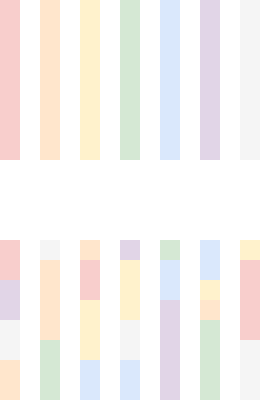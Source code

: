 <mxfile version="21.7.1" type="github">
  <diagram name="第 1 页" id="YQ_WwDAmIUOAAhOGefHQ">
    <mxGraphModel dx="299" dy="171" grid="1" gridSize="10" guides="1" tooltips="1" connect="1" arrows="1" fold="1" page="1" pageScale="1" pageWidth="827" pageHeight="1169" math="0" shadow="0">
      <root>
        <mxCell id="0" />
        <mxCell id="1" parent="0" />
        <mxCell id="dQwBcyI58okyFWnF7Auc-1" value="" style="rounded=0;whiteSpace=wrap;html=1;fillColor=#f8cecc;strokeColor=none;" vertex="1" parent="1">
          <mxGeometry x="230" y="190" width="10" height="10" as="geometry" />
        </mxCell>
        <mxCell id="dQwBcyI58okyFWnF7Auc-2" value="" style="rounded=0;whiteSpace=wrap;html=1;fillColor=#f8cecc;strokeColor=none;" vertex="1" parent="1">
          <mxGeometry x="230" y="200" width="10" height="10" as="geometry" />
        </mxCell>
        <mxCell id="dQwBcyI58okyFWnF7Auc-3" value="" style="rounded=0;whiteSpace=wrap;html=1;fillColor=#f8cecc;strokeColor=none;" vertex="1" parent="1">
          <mxGeometry x="230" y="210" width="10" height="10" as="geometry" />
        </mxCell>
        <mxCell id="dQwBcyI58okyFWnF7Auc-4" value="" style="rounded=0;whiteSpace=wrap;html=1;fillColor=#f8cecc;strokeColor=none;" vertex="1" parent="1">
          <mxGeometry x="230" y="220" width="10" height="10" as="geometry" />
        </mxCell>
        <mxCell id="dQwBcyI58okyFWnF7Auc-5" value="" style="rounded=0;whiteSpace=wrap;html=1;fillColor=#f8cecc;strokeColor=none;" vertex="1" parent="1">
          <mxGeometry x="230" y="230" width="10" height="10" as="geometry" />
        </mxCell>
        <mxCell id="dQwBcyI58okyFWnF7Auc-6" value="" style="rounded=0;whiteSpace=wrap;html=1;fillColor=#f8cecc;strokeColor=none;" vertex="1" parent="1">
          <mxGeometry x="230" y="180" width="10" height="10" as="geometry" />
        </mxCell>
        <mxCell id="dQwBcyI58okyFWnF7Auc-8" value="" style="rounded=0;whiteSpace=wrap;html=1;fillColor=#f8cecc;strokeColor=none;" vertex="1" parent="1">
          <mxGeometry x="230" y="170" width="10" height="10" as="geometry" />
        </mxCell>
        <mxCell id="dQwBcyI58okyFWnF7Auc-9" value="" style="rounded=0;whiteSpace=wrap;html=1;fillColor=#f8cecc;strokeColor=none;" vertex="1" parent="1">
          <mxGeometry x="230" y="160" width="10" height="10" as="geometry" />
        </mxCell>
        <mxCell id="dQwBcyI58okyFWnF7Auc-10" value="" style="rounded=0;whiteSpace=wrap;html=1;fillColor=#ffe6cc;strokeColor=none;" vertex="1" parent="1">
          <mxGeometry x="250" y="190" width="10" height="10" as="geometry" />
        </mxCell>
        <mxCell id="dQwBcyI58okyFWnF7Auc-11" value="" style="rounded=0;whiteSpace=wrap;html=1;fillColor=#ffe6cc;strokeColor=none;" vertex="1" parent="1">
          <mxGeometry x="250" y="200" width="10" height="10" as="geometry" />
        </mxCell>
        <mxCell id="dQwBcyI58okyFWnF7Auc-12" value="" style="rounded=0;whiteSpace=wrap;html=1;fillColor=#ffe6cc;strokeColor=none;" vertex="1" parent="1">
          <mxGeometry x="250" y="210" width="10" height="10" as="geometry" />
        </mxCell>
        <mxCell id="dQwBcyI58okyFWnF7Auc-13" value="" style="rounded=0;whiteSpace=wrap;html=1;fillColor=#ffe6cc;strokeColor=none;" vertex="1" parent="1">
          <mxGeometry x="250" y="220" width="10" height="10" as="geometry" />
        </mxCell>
        <mxCell id="dQwBcyI58okyFWnF7Auc-14" value="" style="rounded=0;whiteSpace=wrap;html=1;fillColor=#ffe6cc;strokeColor=none;" vertex="1" parent="1">
          <mxGeometry x="250" y="230" width="10" height="10" as="geometry" />
        </mxCell>
        <mxCell id="dQwBcyI58okyFWnF7Auc-15" value="" style="rounded=0;whiteSpace=wrap;html=1;fillColor=#ffe6cc;strokeColor=none;" vertex="1" parent="1">
          <mxGeometry x="250" y="180" width="10" height="10" as="geometry" />
        </mxCell>
        <mxCell id="dQwBcyI58okyFWnF7Auc-16" value="" style="rounded=0;whiteSpace=wrap;html=1;fillColor=#ffe6cc;strokeColor=none;" vertex="1" parent="1">
          <mxGeometry x="250" y="170" width="10" height="10" as="geometry" />
        </mxCell>
        <mxCell id="dQwBcyI58okyFWnF7Auc-17" value="" style="rounded=0;whiteSpace=wrap;html=1;fillColor=#ffe6cc;strokeColor=none;" vertex="1" parent="1">
          <mxGeometry x="250" y="160" width="10" height="10" as="geometry" />
        </mxCell>
        <mxCell id="dQwBcyI58okyFWnF7Auc-18" value="" style="rounded=0;whiteSpace=wrap;html=1;fillColor=#fff2cc;strokeColor=none;" vertex="1" parent="1">
          <mxGeometry x="270" y="190" width="10" height="10" as="geometry" />
        </mxCell>
        <mxCell id="dQwBcyI58okyFWnF7Auc-19" value="" style="rounded=0;whiteSpace=wrap;html=1;fillColor=#fff2cc;strokeColor=none;" vertex="1" parent="1">
          <mxGeometry x="270" y="200" width="10" height="10" as="geometry" />
        </mxCell>
        <mxCell id="dQwBcyI58okyFWnF7Auc-20" value="" style="rounded=0;whiteSpace=wrap;html=1;fillColor=#fff2cc;strokeColor=none;" vertex="1" parent="1">
          <mxGeometry x="270" y="210" width="10" height="10" as="geometry" />
        </mxCell>
        <mxCell id="dQwBcyI58okyFWnF7Auc-21" value="" style="rounded=0;whiteSpace=wrap;html=1;fillColor=#fff2cc;strokeColor=none;" vertex="1" parent="1">
          <mxGeometry x="270" y="220" width="10" height="10" as="geometry" />
        </mxCell>
        <mxCell id="dQwBcyI58okyFWnF7Auc-22" value="" style="rounded=0;whiteSpace=wrap;html=1;fillColor=#fff2cc;strokeColor=none;" vertex="1" parent="1">
          <mxGeometry x="270" y="230" width="10" height="10" as="geometry" />
        </mxCell>
        <mxCell id="dQwBcyI58okyFWnF7Auc-23" value="" style="rounded=0;whiteSpace=wrap;html=1;fillColor=#fff2cc;strokeColor=none;" vertex="1" parent="1">
          <mxGeometry x="270" y="180" width="10" height="10" as="geometry" />
        </mxCell>
        <mxCell id="dQwBcyI58okyFWnF7Auc-24" value="" style="rounded=0;whiteSpace=wrap;html=1;fillColor=#fff2cc;strokeColor=none;" vertex="1" parent="1">
          <mxGeometry x="270" y="170" width="10" height="10" as="geometry" />
        </mxCell>
        <mxCell id="dQwBcyI58okyFWnF7Auc-25" value="" style="rounded=0;whiteSpace=wrap;html=1;fillColor=#fff2cc;strokeColor=none;" vertex="1" parent="1">
          <mxGeometry x="270" y="160" width="10" height="10" as="geometry" />
        </mxCell>
        <mxCell id="dQwBcyI58okyFWnF7Auc-26" value="" style="rounded=0;whiteSpace=wrap;html=1;fillColor=#d5e8d4;strokeColor=none;" vertex="1" parent="1">
          <mxGeometry x="290" y="190" width="10" height="10" as="geometry" />
        </mxCell>
        <mxCell id="dQwBcyI58okyFWnF7Auc-27" value="" style="rounded=0;whiteSpace=wrap;html=1;fillColor=#d5e8d4;strokeColor=none;" vertex="1" parent="1">
          <mxGeometry x="290" y="200" width="10" height="10" as="geometry" />
        </mxCell>
        <mxCell id="dQwBcyI58okyFWnF7Auc-28" value="" style="rounded=0;whiteSpace=wrap;html=1;fillColor=#d5e8d4;strokeColor=none;" vertex="1" parent="1">
          <mxGeometry x="290" y="210" width="10" height="10" as="geometry" />
        </mxCell>
        <mxCell id="dQwBcyI58okyFWnF7Auc-29" value="" style="rounded=0;whiteSpace=wrap;html=1;fillColor=#d5e8d4;strokeColor=none;" vertex="1" parent="1">
          <mxGeometry x="290" y="220" width="10" height="10" as="geometry" />
        </mxCell>
        <mxCell id="dQwBcyI58okyFWnF7Auc-30" value="" style="rounded=0;whiteSpace=wrap;html=1;fillColor=#d5e8d4;strokeColor=none;" vertex="1" parent="1">
          <mxGeometry x="310" y="280" width="10" height="10" as="geometry" />
        </mxCell>
        <mxCell id="dQwBcyI58okyFWnF7Auc-31" value="" style="rounded=0;whiteSpace=wrap;html=1;fillColor=#d5e8d4;strokeColor=none;" vertex="1" parent="1">
          <mxGeometry x="290" y="180" width="10" height="10" as="geometry" />
        </mxCell>
        <mxCell id="dQwBcyI58okyFWnF7Auc-32" value="" style="rounded=0;whiteSpace=wrap;html=1;fillColor=#d5e8d4;strokeColor=none;" vertex="1" parent="1">
          <mxGeometry x="290" y="170" width="10" height="10" as="geometry" />
        </mxCell>
        <mxCell id="dQwBcyI58okyFWnF7Auc-33" value="" style="rounded=0;whiteSpace=wrap;html=1;fillColor=#d5e8d4;strokeColor=none;" vertex="1" parent="1">
          <mxGeometry x="290" y="160" width="10" height="10" as="geometry" />
        </mxCell>
        <mxCell id="dQwBcyI58okyFWnF7Auc-34" value="" style="rounded=0;whiteSpace=wrap;html=1;fillColor=#dae8fc;strokeColor=none;" vertex="1" parent="1">
          <mxGeometry x="310" y="190" width="10" height="10" as="geometry" />
        </mxCell>
        <mxCell id="dQwBcyI58okyFWnF7Auc-35" value="" style="rounded=0;whiteSpace=wrap;html=1;fillColor=#dae8fc;strokeColor=none;" vertex="1" parent="1">
          <mxGeometry x="310" y="200" width="10" height="10" as="geometry" />
        </mxCell>
        <mxCell id="dQwBcyI58okyFWnF7Auc-36" value="" style="rounded=0;whiteSpace=wrap;html=1;fillColor=#dae8fc;strokeColor=none;" vertex="1" parent="1">
          <mxGeometry x="310" y="210" width="10" height="10" as="geometry" />
        </mxCell>
        <mxCell id="dQwBcyI58okyFWnF7Auc-37" value="" style="rounded=0;whiteSpace=wrap;html=1;fillColor=#dae8fc;strokeColor=none;" vertex="1" parent="1">
          <mxGeometry x="310" y="220" width="10" height="10" as="geometry" />
        </mxCell>
        <mxCell id="dQwBcyI58okyFWnF7Auc-38" value="" style="rounded=0;whiteSpace=wrap;html=1;fillColor=#dae8fc;strokeColor=none;" vertex="1" parent="1">
          <mxGeometry x="310" y="230" width="10" height="10" as="geometry" />
        </mxCell>
        <mxCell id="dQwBcyI58okyFWnF7Auc-39" value="" style="rounded=0;whiteSpace=wrap;html=1;fillColor=#dae8fc;strokeColor=none;" vertex="1" parent="1">
          <mxGeometry x="310" y="180" width="10" height="10" as="geometry" />
        </mxCell>
        <mxCell id="dQwBcyI58okyFWnF7Auc-40" value="" style="rounded=0;whiteSpace=wrap;html=1;fillColor=#dae8fc;strokeColor=none;" vertex="1" parent="1">
          <mxGeometry x="310" y="170" width="10" height="10" as="geometry" />
        </mxCell>
        <mxCell id="dQwBcyI58okyFWnF7Auc-41" value="" style="rounded=0;whiteSpace=wrap;html=1;fillColor=#dae8fc;strokeColor=none;" vertex="1" parent="1">
          <mxGeometry x="310" y="160" width="10" height="10" as="geometry" />
        </mxCell>
        <mxCell id="dQwBcyI58okyFWnF7Auc-42" value="" style="rounded=0;whiteSpace=wrap;html=1;fillColor=#e1d5e7;strokeColor=none;" vertex="1" parent="1">
          <mxGeometry x="330" y="190" width="10" height="10" as="geometry" />
        </mxCell>
        <mxCell id="dQwBcyI58okyFWnF7Auc-43" value="" style="rounded=0;whiteSpace=wrap;html=1;fillColor=#e1d5e7;strokeColor=none;" vertex="1" parent="1">
          <mxGeometry x="330" y="200" width="10" height="10" as="geometry" />
        </mxCell>
        <mxCell id="dQwBcyI58okyFWnF7Auc-44" value="" style="rounded=0;whiteSpace=wrap;html=1;fillColor=#e1d5e7;strokeColor=none;" vertex="1" parent="1">
          <mxGeometry x="330" y="210" width="10" height="10" as="geometry" />
        </mxCell>
        <mxCell id="dQwBcyI58okyFWnF7Auc-45" value="" style="rounded=0;whiteSpace=wrap;html=1;fillColor=#e1d5e7;strokeColor=none;" vertex="1" parent="1">
          <mxGeometry x="330" y="220" width="10" height="10" as="geometry" />
        </mxCell>
        <mxCell id="dQwBcyI58okyFWnF7Auc-46" value="" style="rounded=0;whiteSpace=wrap;html=1;fillColor=#e1d5e7;strokeColor=none;" vertex="1" parent="1">
          <mxGeometry x="330" y="230" width="10" height="10" as="geometry" />
        </mxCell>
        <mxCell id="dQwBcyI58okyFWnF7Auc-47" value="" style="rounded=0;whiteSpace=wrap;html=1;fillColor=#e1d5e7;strokeColor=none;" vertex="1" parent="1">
          <mxGeometry x="330" y="180" width="10" height="10" as="geometry" />
        </mxCell>
        <mxCell id="dQwBcyI58okyFWnF7Auc-48" value="" style="rounded=0;whiteSpace=wrap;html=1;fillColor=#e1d5e7;strokeColor=none;" vertex="1" parent="1">
          <mxGeometry x="330" y="170" width="10" height="10" as="geometry" />
        </mxCell>
        <mxCell id="dQwBcyI58okyFWnF7Auc-49" value="" style="rounded=0;whiteSpace=wrap;html=1;fillColor=#e1d5e7;strokeColor=none;" vertex="1" parent="1">
          <mxGeometry x="330" y="160" width="10" height="10" as="geometry" />
        </mxCell>
        <mxCell id="dQwBcyI58okyFWnF7Auc-50" value="" style="rounded=0;whiteSpace=wrap;html=1;fillColor=#f5f5f5;strokeColor=none;fontColor=#333333;" vertex="1" parent="1">
          <mxGeometry x="350" y="190" width="10" height="10" as="geometry" />
        </mxCell>
        <mxCell id="dQwBcyI58okyFWnF7Auc-51" value="" style="rounded=0;whiteSpace=wrap;html=1;fillColor=#f5f5f5;strokeColor=none;fontColor=#333333;" vertex="1" parent="1">
          <mxGeometry x="350" y="200" width="10" height="10" as="geometry" />
        </mxCell>
        <mxCell id="dQwBcyI58okyFWnF7Auc-52" value="" style="rounded=0;whiteSpace=wrap;html=1;fillColor=#f5f5f5;strokeColor=none;fontColor=#333333;" vertex="1" parent="1">
          <mxGeometry x="350" y="210" width="10" height="10" as="geometry" />
        </mxCell>
        <mxCell id="dQwBcyI58okyFWnF7Auc-53" value="" style="rounded=0;whiteSpace=wrap;html=1;fillColor=#f5f5f5;strokeColor=none;fontColor=#333333;" vertex="1" parent="1">
          <mxGeometry x="350" y="220" width="10" height="10" as="geometry" />
        </mxCell>
        <mxCell id="dQwBcyI58okyFWnF7Auc-54" value="" style="rounded=0;whiteSpace=wrap;html=1;fillColor=#f5f5f5;strokeColor=none;fontColor=#333333;" vertex="1" parent="1">
          <mxGeometry x="350" y="230" width="10" height="10" as="geometry" />
        </mxCell>
        <mxCell id="dQwBcyI58okyFWnF7Auc-55" value="" style="rounded=0;whiteSpace=wrap;html=1;fillColor=#f5f5f5;strokeColor=none;fontColor=#333333;" vertex="1" parent="1">
          <mxGeometry x="350" y="180" width="10" height="10" as="geometry" />
        </mxCell>
        <mxCell id="dQwBcyI58okyFWnF7Auc-56" value="" style="rounded=0;whiteSpace=wrap;html=1;fillColor=#f5f5f5;strokeColor=none;fontColor=#333333;" vertex="1" parent="1">
          <mxGeometry x="350" y="170" width="10" height="10" as="geometry" />
        </mxCell>
        <mxCell id="dQwBcyI58okyFWnF7Auc-57" value="" style="rounded=0;whiteSpace=wrap;html=1;fillColor=#f5f5f5;strokeColor=none;fontColor=#333333;" vertex="1" parent="1">
          <mxGeometry x="350" y="160" width="10" height="10" as="geometry" />
        </mxCell>
        <mxCell id="dQwBcyI58okyFWnF7Auc-58" value="" style="rounded=0;whiteSpace=wrap;html=1;fillColor=#f8cecc;strokeColor=none;" vertex="1" parent="1">
          <mxGeometry x="230" y="290" width="10" height="10" as="geometry" />
        </mxCell>
        <mxCell id="dQwBcyI58okyFWnF7Auc-59" value="" style="rounded=0;whiteSpace=wrap;html=1;fillColor=#f8cecc;strokeColor=none;" vertex="1" parent="1">
          <mxGeometry x="230" y="280" width="10" height="10" as="geometry" />
        </mxCell>
        <mxCell id="dQwBcyI58okyFWnF7Auc-60" value="" style="rounded=0;whiteSpace=wrap;html=1;fillColor=#ffe6cc;strokeColor=none;" vertex="1" parent="1">
          <mxGeometry x="270" y="280" width="10" height="10" as="geometry" />
        </mxCell>
        <mxCell id="dQwBcyI58okyFWnF7Auc-61" value="" style="rounded=0;whiteSpace=wrap;html=1;fillColor=#d5e8d4;strokeColor=none;" vertex="1" parent="1">
          <mxGeometry x="290" y="230" width="10" height="10" as="geometry" />
        </mxCell>
        <mxCell id="dQwBcyI58okyFWnF7Auc-62" value="" style="rounded=0;whiteSpace=wrap;html=1;fillColor=#f5f5f5;strokeColor=none;fontColor=#333333;" vertex="1" parent="1">
          <mxGeometry x="250" y="280" width="10" height="10" as="geometry" />
        </mxCell>
        <mxCell id="dQwBcyI58okyFWnF7Auc-63" value="" style="rounded=0;whiteSpace=wrap;html=1;fillColor=#e1d5e7;strokeColor=none;" vertex="1" parent="1">
          <mxGeometry x="290" y="280" width="10" height="10" as="geometry" />
        </mxCell>
        <mxCell id="dQwBcyI58okyFWnF7Auc-64" value="" style="rounded=0;whiteSpace=wrap;html=1;fillColor=#dae8fc;strokeColor=none;" vertex="1" parent="1">
          <mxGeometry x="330" y="280" width="10" height="10" as="geometry" />
        </mxCell>
        <mxCell id="dQwBcyI58okyFWnF7Auc-65" value="" style="rounded=0;whiteSpace=wrap;html=1;fillColor=#fff2cc;strokeColor=none;" vertex="1" parent="1">
          <mxGeometry x="350" y="280" width="10" height="10" as="geometry" />
        </mxCell>
        <mxCell id="dQwBcyI58okyFWnF7Auc-66" value="" style="rounded=0;whiteSpace=wrap;html=1;fillColor=#ffe6cc;strokeColor=none;" vertex="1" parent="1">
          <mxGeometry x="250" y="290" width="10" height="10" as="geometry" />
        </mxCell>
        <mxCell id="dQwBcyI58okyFWnF7Auc-67" value="" style="rounded=0;whiteSpace=wrap;html=1;fillColor=#ffe6cc;strokeColor=none;" vertex="1" parent="1">
          <mxGeometry x="250" y="300" width="10" height="10" as="geometry" />
        </mxCell>
        <mxCell id="dQwBcyI58okyFWnF7Auc-68" value="" style="rounded=0;whiteSpace=wrap;html=1;fillColor=#ffe6cc;strokeColor=none;" vertex="1" parent="1">
          <mxGeometry x="250" y="310" width="10" height="10" as="geometry" />
        </mxCell>
        <mxCell id="dQwBcyI58okyFWnF7Auc-69" value="" style="rounded=0;whiteSpace=wrap;html=1;fillColor=#ffe6cc;strokeColor=none;" vertex="1" parent="1">
          <mxGeometry x="250" y="320" width="10" height="10" as="geometry" />
        </mxCell>
        <mxCell id="dQwBcyI58okyFWnF7Auc-74" value="" style="rounded=0;whiteSpace=wrap;html=1;fillColor=#d5e8d4;strokeColor=none;" vertex="1" parent="1">
          <mxGeometry x="250" y="330" width="10" height="10" as="geometry" />
        </mxCell>
        <mxCell id="dQwBcyI58okyFWnF7Auc-75" value="" style="rounded=0;whiteSpace=wrap;html=1;fillColor=#d5e8d4;strokeColor=none;" vertex="1" parent="1">
          <mxGeometry x="250" y="340" width="10" height="10" as="geometry" />
        </mxCell>
        <mxCell id="dQwBcyI58okyFWnF7Auc-76" value="" style="rounded=0;whiteSpace=wrap;html=1;fillColor=#d5e8d4;strokeColor=none;" vertex="1" parent="1">
          <mxGeometry x="250" y="350" width="10" height="10" as="geometry" />
        </mxCell>
        <mxCell id="dQwBcyI58okyFWnF7Auc-77" value="" style="rounded=0;whiteSpace=wrap;html=1;fillColor=#e1d5e7;strokeColor=none;" vertex="1" parent="1">
          <mxGeometry x="230" y="300" width="10" height="10" as="geometry" />
        </mxCell>
        <mxCell id="dQwBcyI58okyFWnF7Auc-78" value="" style="rounded=0;whiteSpace=wrap;html=1;fillColor=#e1d5e7;strokeColor=none;" vertex="1" parent="1">
          <mxGeometry x="230" y="310" width="10" height="10" as="geometry" />
        </mxCell>
        <mxCell id="dQwBcyI58okyFWnF7Auc-79" value="" style="rounded=0;whiteSpace=wrap;html=1;fillColor=#f5f5f5;strokeColor=none;fontColor=#333333;" vertex="1" parent="1">
          <mxGeometry x="230" y="320" width="10" height="10" as="geometry" />
        </mxCell>
        <mxCell id="dQwBcyI58okyFWnF7Auc-80" value="" style="rounded=0;whiteSpace=wrap;html=1;fillColor=#d5e8d4;strokeColor=none;" vertex="1" parent="1">
          <mxGeometry x="330" y="320" width="10" height="10" as="geometry" />
        </mxCell>
        <mxCell id="dQwBcyI58okyFWnF7Auc-81" value="" style="rounded=0;whiteSpace=wrap;html=1;fillColor=#d5e8d4;strokeColor=none;" vertex="1" parent="1">
          <mxGeometry x="330" y="330" width="10" height="10" as="geometry" />
        </mxCell>
        <mxCell id="dQwBcyI58okyFWnF7Auc-82" value="" style="rounded=0;whiteSpace=wrap;html=1;fillColor=#d5e8d4;strokeColor=none;" vertex="1" parent="1">
          <mxGeometry x="330" y="340" width="10" height="10" as="geometry" />
        </mxCell>
        <mxCell id="dQwBcyI58okyFWnF7Auc-83" value="" style="rounded=0;whiteSpace=wrap;html=1;fillColor=#d5e8d4;strokeColor=none;" vertex="1" parent="1">
          <mxGeometry x="330" y="350" width="10" height="10" as="geometry" />
        </mxCell>
        <mxCell id="dQwBcyI58okyFWnF7Auc-84" value="" style="rounded=0;whiteSpace=wrap;html=1;fillColor=#f8cecc;strokeColor=none;" vertex="1" parent="1">
          <mxGeometry x="350" y="290" width="10" height="10" as="geometry" />
        </mxCell>
        <mxCell id="dQwBcyI58okyFWnF7Auc-85" value="" style="rounded=0;whiteSpace=wrap;html=1;fillColor=#f8cecc;strokeColor=none;" vertex="1" parent="1">
          <mxGeometry x="350" y="300" width="10" height="10" as="geometry" />
        </mxCell>
        <mxCell id="dQwBcyI58okyFWnF7Auc-86" value="" style="rounded=0;whiteSpace=wrap;html=1;fillColor=#f8cecc;strokeColor=none;" vertex="1" parent="1">
          <mxGeometry x="350" y="310" width="10" height="10" as="geometry" />
        </mxCell>
        <mxCell id="dQwBcyI58okyFWnF7Auc-87" value="" style="rounded=0;whiteSpace=wrap;html=1;fillColor=#f8cecc;strokeColor=none;" vertex="1" parent="1">
          <mxGeometry x="350" y="320" width="10" height="10" as="geometry" />
        </mxCell>
        <mxCell id="dQwBcyI58okyFWnF7Auc-88" value="" style="rounded=0;whiteSpace=wrap;html=1;fillColor=#f8cecc;strokeColor=none;" vertex="1" parent="1">
          <mxGeometry x="270" y="290" width="10" height="10" as="geometry" />
        </mxCell>
        <mxCell id="dQwBcyI58okyFWnF7Auc-89" value="" style="rounded=0;whiteSpace=wrap;html=1;fillColor=#f8cecc;strokeColor=none;" vertex="1" parent="1">
          <mxGeometry x="270" y="300" width="10" height="10" as="geometry" />
        </mxCell>
        <mxCell id="dQwBcyI58okyFWnF7Auc-90" value="" style="rounded=0;whiteSpace=wrap;html=1;fillColor=#e1d5e7;strokeColor=none;" vertex="1" parent="1">
          <mxGeometry x="310" y="310" width="10" height="10" as="geometry" />
        </mxCell>
        <mxCell id="dQwBcyI58okyFWnF7Auc-91" value="" style="rounded=0;whiteSpace=wrap;html=1;fillColor=#e1d5e7;strokeColor=none;" vertex="1" parent="1">
          <mxGeometry x="310" y="320" width="10" height="10" as="geometry" />
        </mxCell>
        <mxCell id="dQwBcyI58okyFWnF7Auc-92" value="" style="rounded=0;whiteSpace=wrap;html=1;fillColor=#e1d5e7;strokeColor=none;" vertex="1" parent="1">
          <mxGeometry x="310" y="330" width="10" height="10" as="geometry" />
        </mxCell>
        <mxCell id="dQwBcyI58okyFWnF7Auc-93" value="" style="rounded=0;whiteSpace=wrap;html=1;fillColor=#e1d5e7;strokeColor=none;" vertex="1" parent="1">
          <mxGeometry x="310" y="340" width="10" height="10" as="geometry" />
        </mxCell>
        <mxCell id="dQwBcyI58okyFWnF7Auc-94" value="" style="rounded=0;whiteSpace=wrap;html=1;fillColor=#e1d5e7;strokeColor=none;" vertex="1" parent="1">
          <mxGeometry x="310" y="350" width="10" height="10" as="geometry" />
        </mxCell>
        <mxCell id="dQwBcyI58okyFWnF7Auc-95" value="" style="rounded=0;whiteSpace=wrap;html=1;fillColor=#fff2cc;strokeColor=none;" vertex="1" parent="1">
          <mxGeometry x="290" y="310" width="10" height="10" as="geometry" />
        </mxCell>
        <mxCell id="dQwBcyI58okyFWnF7Auc-96" value="" style="rounded=0;whiteSpace=wrap;html=1;fillColor=#fff2cc;strokeColor=none;" vertex="1" parent="1">
          <mxGeometry x="330" y="300" width="10" height="10" as="geometry" />
        </mxCell>
        <mxCell id="dQwBcyI58okyFWnF7Auc-97" value="" style="rounded=0;whiteSpace=wrap;html=1;fillColor=#fff2cc;strokeColor=none;" vertex="1" parent="1">
          <mxGeometry x="270" y="310" width="10" height="10" as="geometry" />
        </mxCell>
        <mxCell id="dQwBcyI58okyFWnF7Auc-98" value="" style="rounded=0;whiteSpace=wrap;html=1;fillColor=#fff2cc;strokeColor=none;" vertex="1" parent="1">
          <mxGeometry x="270" y="320" width="10" height="10" as="geometry" />
        </mxCell>
        <mxCell id="dQwBcyI58okyFWnF7Auc-99" value="" style="rounded=0;whiteSpace=wrap;html=1;fillColor=#fff2cc;strokeColor=none;" vertex="1" parent="1">
          <mxGeometry x="270" y="330" width="10" height="10" as="geometry" />
        </mxCell>
        <mxCell id="dQwBcyI58okyFWnF7Auc-100" value="" style="rounded=0;whiteSpace=wrap;html=1;fillColor=#fff2cc;strokeColor=none;" vertex="1" parent="1">
          <mxGeometry x="290" y="300" width="10" height="10" as="geometry" />
        </mxCell>
        <mxCell id="dQwBcyI58okyFWnF7Auc-101" value="" style="rounded=0;whiteSpace=wrap;html=1;fillColor=#fff2cc;strokeColor=none;" vertex="1" parent="1">
          <mxGeometry x="290" y="290" width="10" height="10" as="geometry" />
        </mxCell>
        <mxCell id="dQwBcyI58okyFWnF7Auc-102" value="" style="rounded=0;whiteSpace=wrap;html=1;fillColor=#ffe6cc;strokeColor=none;" vertex="1" parent="1">
          <mxGeometry x="230" y="340" width="10" height="10" as="geometry" />
        </mxCell>
        <mxCell id="dQwBcyI58okyFWnF7Auc-103" value="" style="rounded=0;whiteSpace=wrap;html=1;fillColor=#ffe6cc;strokeColor=none;" vertex="1" parent="1">
          <mxGeometry x="230" y="350" width="10" height="10" as="geometry" />
        </mxCell>
        <mxCell id="dQwBcyI58okyFWnF7Auc-104" value="" style="rounded=0;whiteSpace=wrap;html=1;fillColor=#ffe6cc;strokeColor=none;" vertex="1" parent="1">
          <mxGeometry x="330" y="310" width="10" height="10" as="geometry" />
        </mxCell>
        <mxCell id="dQwBcyI58okyFWnF7Auc-105" value="" style="rounded=0;whiteSpace=wrap;html=1;fillColor=#f5f5f5;strokeColor=none;fontColor=#333333;" vertex="1" parent="1">
          <mxGeometry x="290" y="330" width="10" height="10" as="geometry" />
        </mxCell>
        <mxCell id="dQwBcyI58okyFWnF7Auc-106" value="" style="rounded=0;whiteSpace=wrap;html=1;fillColor=#f5f5f5;strokeColor=none;fontColor=#333333;" vertex="1" parent="1">
          <mxGeometry x="350" y="330" width="10" height="10" as="geometry" />
        </mxCell>
        <mxCell id="dQwBcyI58okyFWnF7Auc-107" value="" style="rounded=0;whiteSpace=wrap;html=1;fillColor=#f5f5f5;strokeColor=none;fontColor=#333333;" vertex="1" parent="1">
          <mxGeometry x="350" y="340" width="10" height="10" as="geometry" />
        </mxCell>
        <mxCell id="dQwBcyI58okyFWnF7Auc-108" value="" style="rounded=0;whiteSpace=wrap;html=1;fillColor=#f5f5f5;strokeColor=none;fontColor=#333333;" vertex="1" parent="1">
          <mxGeometry x="350" y="350" width="10" height="10" as="geometry" />
        </mxCell>
        <mxCell id="dQwBcyI58okyFWnF7Auc-109" value="" style="rounded=0;whiteSpace=wrap;html=1;fillColor=#f5f5f5;strokeColor=none;fontColor=#333333;" vertex="1" parent="1">
          <mxGeometry x="230" y="330" width="10" height="10" as="geometry" />
        </mxCell>
        <mxCell id="dQwBcyI58okyFWnF7Auc-110" value="" style="rounded=0;whiteSpace=wrap;html=1;fillColor=#f5f5f5;strokeColor=none;fontColor=#333333;" vertex="1" parent="1">
          <mxGeometry x="290" y="320" width="10" height="10" as="geometry" />
        </mxCell>
        <mxCell id="dQwBcyI58okyFWnF7Auc-111" value="" style="rounded=0;whiteSpace=wrap;html=1;fillColor=#dae8fc;strokeColor=none;" vertex="1" parent="1">
          <mxGeometry x="290" y="340" width="10" height="10" as="geometry" />
        </mxCell>
        <mxCell id="dQwBcyI58okyFWnF7Auc-112" value="" style="rounded=0;whiteSpace=wrap;html=1;fillColor=#dae8fc;strokeColor=none;" vertex="1" parent="1">
          <mxGeometry x="290" y="350" width="10" height="10" as="geometry" />
        </mxCell>
        <mxCell id="dQwBcyI58okyFWnF7Auc-113" value="" style="rounded=0;whiteSpace=wrap;html=1;fillColor=#dae8fc;strokeColor=none;" vertex="1" parent="1">
          <mxGeometry x="310" y="290" width="10" height="10" as="geometry" />
        </mxCell>
        <mxCell id="dQwBcyI58okyFWnF7Auc-114" value="" style="rounded=0;whiteSpace=wrap;html=1;fillColor=#dae8fc;strokeColor=none;" vertex="1" parent="1">
          <mxGeometry x="310" y="300" width="10" height="10" as="geometry" />
        </mxCell>
        <mxCell id="dQwBcyI58okyFWnF7Auc-115" value="" style="rounded=0;whiteSpace=wrap;html=1;fillColor=#dae8fc;strokeColor=none;" vertex="1" parent="1">
          <mxGeometry x="330" y="290" width="10" height="10" as="geometry" />
        </mxCell>
        <mxCell id="dQwBcyI58okyFWnF7Auc-116" value="" style="rounded=0;whiteSpace=wrap;html=1;fillColor=#dae8fc;strokeColor=none;" vertex="1" parent="1">
          <mxGeometry x="270" y="350" width="10" height="10" as="geometry" />
        </mxCell>
        <mxCell id="dQwBcyI58okyFWnF7Auc-117" value="" style="rounded=0;whiteSpace=wrap;html=1;fillColor=#dae8fc;strokeColor=none;" vertex="1" parent="1">
          <mxGeometry x="270" y="340" width="10" height="10" as="geometry" />
        </mxCell>
      </root>
    </mxGraphModel>
  </diagram>
</mxfile>
